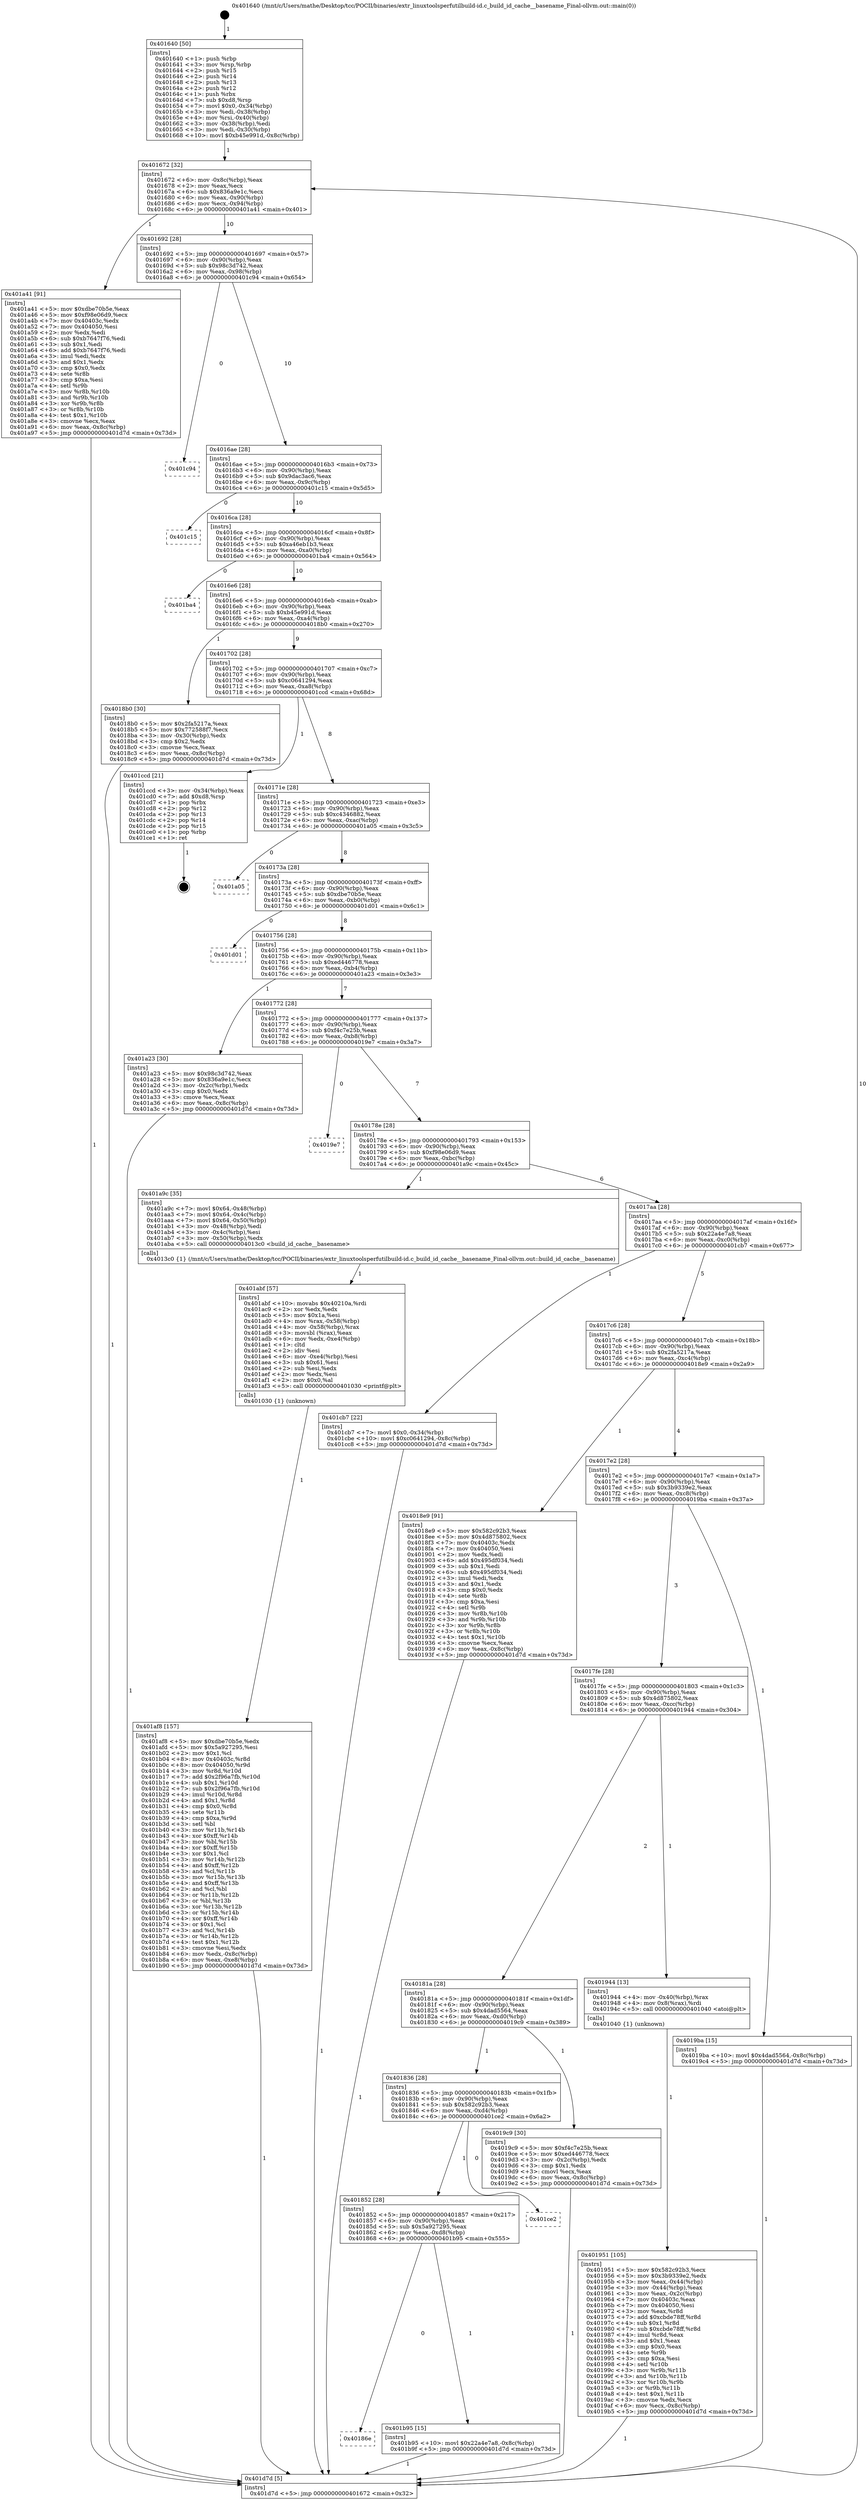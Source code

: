 digraph "0x401640" {
  label = "0x401640 (/mnt/c/Users/mathe/Desktop/tcc/POCII/binaries/extr_linuxtoolsperfutilbuild-id.c_build_id_cache__basename_Final-ollvm.out::main(0))"
  labelloc = "t"
  node[shape=record]

  Entry [label="",width=0.3,height=0.3,shape=circle,fillcolor=black,style=filled]
  "0x401672" [label="{
     0x401672 [32]\l
     | [instrs]\l
     &nbsp;&nbsp;0x401672 \<+6\>: mov -0x8c(%rbp),%eax\l
     &nbsp;&nbsp;0x401678 \<+2\>: mov %eax,%ecx\l
     &nbsp;&nbsp;0x40167a \<+6\>: sub $0x836a9e1c,%ecx\l
     &nbsp;&nbsp;0x401680 \<+6\>: mov %eax,-0x90(%rbp)\l
     &nbsp;&nbsp;0x401686 \<+6\>: mov %ecx,-0x94(%rbp)\l
     &nbsp;&nbsp;0x40168c \<+6\>: je 0000000000401a41 \<main+0x401\>\l
  }"]
  "0x401a41" [label="{
     0x401a41 [91]\l
     | [instrs]\l
     &nbsp;&nbsp;0x401a41 \<+5\>: mov $0xdbe70b5e,%eax\l
     &nbsp;&nbsp;0x401a46 \<+5\>: mov $0xf98e06d9,%ecx\l
     &nbsp;&nbsp;0x401a4b \<+7\>: mov 0x40403c,%edx\l
     &nbsp;&nbsp;0x401a52 \<+7\>: mov 0x404050,%esi\l
     &nbsp;&nbsp;0x401a59 \<+2\>: mov %edx,%edi\l
     &nbsp;&nbsp;0x401a5b \<+6\>: sub $0xb7647f76,%edi\l
     &nbsp;&nbsp;0x401a61 \<+3\>: sub $0x1,%edi\l
     &nbsp;&nbsp;0x401a64 \<+6\>: add $0xb7647f76,%edi\l
     &nbsp;&nbsp;0x401a6a \<+3\>: imul %edi,%edx\l
     &nbsp;&nbsp;0x401a6d \<+3\>: and $0x1,%edx\l
     &nbsp;&nbsp;0x401a70 \<+3\>: cmp $0x0,%edx\l
     &nbsp;&nbsp;0x401a73 \<+4\>: sete %r8b\l
     &nbsp;&nbsp;0x401a77 \<+3\>: cmp $0xa,%esi\l
     &nbsp;&nbsp;0x401a7a \<+4\>: setl %r9b\l
     &nbsp;&nbsp;0x401a7e \<+3\>: mov %r8b,%r10b\l
     &nbsp;&nbsp;0x401a81 \<+3\>: and %r9b,%r10b\l
     &nbsp;&nbsp;0x401a84 \<+3\>: xor %r9b,%r8b\l
     &nbsp;&nbsp;0x401a87 \<+3\>: or %r8b,%r10b\l
     &nbsp;&nbsp;0x401a8a \<+4\>: test $0x1,%r10b\l
     &nbsp;&nbsp;0x401a8e \<+3\>: cmovne %ecx,%eax\l
     &nbsp;&nbsp;0x401a91 \<+6\>: mov %eax,-0x8c(%rbp)\l
     &nbsp;&nbsp;0x401a97 \<+5\>: jmp 0000000000401d7d \<main+0x73d\>\l
  }"]
  "0x401692" [label="{
     0x401692 [28]\l
     | [instrs]\l
     &nbsp;&nbsp;0x401692 \<+5\>: jmp 0000000000401697 \<main+0x57\>\l
     &nbsp;&nbsp;0x401697 \<+6\>: mov -0x90(%rbp),%eax\l
     &nbsp;&nbsp;0x40169d \<+5\>: sub $0x98c3d742,%eax\l
     &nbsp;&nbsp;0x4016a2 \<+6\>: mov %eax,-0x98(%rbp)\l
     &nbsp;&nbsp;0x4016a8 \<+6\>: je 0000000000401c94 \<main+0x654\>\l
  }"]
  Exit [label="",width=0.3,height=0.3,shape=circle,fillcolor=black,style=filled,peripheries=2]
  "0x401c94" [label="{
     0x401c94\l
  }", style=dashed]
  "0x4016ae" [label="{
     0x4016ae [28]\l
     | [instrs]\l
     &nbsp;&nbsp;0x4016ae \<+5\>: jmp 00000000004016b3 \<main+0x73\>\l
     &nbsp;&nbsp;0x4016b3 \<+6\>: mov -0x90(%rbp),%eax\l
     &nbsp;&nbsp;0x4016b9 \<+5\>: sub $0x9dac3ac6,%eax\l
     &nbsp;&nbsp;0x4016be \<+6\>: mov %eax,-0x9c(%rbp)\l
     &nbsp;&nbsp;0x4016c4 \<+6\>: je 0000000000401c15 \<main+0x5d5\>\l
  }"]
  "0x40186e" [label="{
     0x40186e\l
  }", style=dashed]
  "0x401c15" [label="{
     0x401c15\l
  }", style=dashed]
  "0x4016ca" [label="{
     0x4016ca [28]\l
     | [instrs]\l
     &nbsp;&nbsp;0x4016ca \<+5\>: jmp 00000000004016cf \<main+0x8f\>\l
     &nbsp;&nbsp;0x4016cf \<+6\>: mov -0x90(%rbp),%eax\l
     &nbsp;&nbsp;0x4016d5 \<+5\>: sub $0xa46eb1b3,%eax\l
     &nbsp;&nbsp;0x4016da \<+6\>: mov %eax,-0xa0(%rbp)\l
     &nbsp;&nbsp;0x4016e0 \<+6\>: je 0000000000401ba4 \<main+0x564\>\l
  }"]
  "0x401b95" [label="{
     0x401b95 [15]\l
     | [instrs]\l
     &nbsp;&nbsp;0x401b95 \<+10\>: movl $0x22a4e7a8,-0x8c(%rbp)\l
     &nbsp;&nbsp;0x401b9f \<+5\>: jmp 0000000000401d7d \<main+0x73d\>\l
  }"]
  "0x401ba4" [label="{
     0x401ba4\l
  }", style=dashed]
  "0x4016e6" [label="{
     0x4016e6 [28]\l
     | [instrs]\l
     &nbsp;&nbsp;0x4016e6 \<+5\>: jmp 00000000004016eb \<main+0xab\>\l
     &nbsp;&nbsp;0x4016eb \<+6\>: mov -0x90(%rbp),%eax\l
     &nbsp;&nbsp;0x4016f1 \<+5\>: sub $0xb45e991d,%eax\l
     &nbsp;&nbsp;0x4016f6 \<+6\>: mov %eax,-0xa4(%rbp)\l
     &nbsp;&nbsp;0x4016fc \<+6\>: je 00000000004018b0 \<main+0x270\>\l
  }"]
  "0x401852" [label="{
     0x401852 [28]\l
     | [instrs]\l
     &nbsp;&nbsp;0x401852 \<+5\>: jmp 0000000000401857 \<main+0x217\>\l
     &nbsp;&nbsp;0x401857 \<+6\>: mov -0x90(%rbp),%eax\l
     &nbsp;&nbsp;0x40185d \<+5\>: sub $0x5a927295,%eax\l
     &nbsp;&nbsp;0x401862 \<+6\>: mov %eax,-0xd8(%rbp)\l
     &nbsp;&nbsp;0x401868 \<+6\>: je 0000000000401b95 \<main+0x555\>\l
  }"]
  "0x4018b0" [label="{
     0x4018b0 [30]\l
     | [instrs]\l
     &nbsp;&nbsp;0x4018b0 \<+5\>: mov $0x2fa5217a,%eax\l
     &nbsp;&nbsp;0x4018b5 \<+5\>: mov $0x772588f7,%ecx\l
     &nbsp;&nbsp;0x4018ba \<+3\>: mov -0x30(%rbp),%edx\l
     &nbsp;&nbsp;0x4018bd \<+3\>: cmp $0x2,%edx\l
     &nbsp;&nbsp;0x4018c0 \<+3\>: cmovne %ecx,%eax\l
     &nbsp;&nbsp;0x4018c3 \<+6\>: mov %eax,-0x8c(%rbp)\l
     &nbsp;&nbsp;0x4018c9 \<+5\>: jmp 0000000000401d7d \<main+0x73d\>\l
  }"]
  "0x401702" [label="{
     0x401702 [28]\l
     | [instrs]\l
     &nbsp;&nbsp;0x401702 \<+5\>: jmp 0000000000401707 \<main+0xc7\>\l
     &nbsp;&nbsp;0x401707 \<+6\>: mov -0x90(%rbp),%eax\l
     &nbsp;&nbsp;0x40170d \<+5\>: sub $0xc0641294,%eax\l
     &nbsp;&nbsp;0x401712 \<+6\>: mov %eax,-0xa8(%rbp)\l
     &nbsp;&nbsp;0x401718 \<+6\>: je 0000000000401ccd \<main+0x68d\>\l
  }"]
  "0x401d7d" [label="{
     0x401d7d [5]\l
     | [instrs]\l
     &nbsp;&nbsp;0x401d7d \<+5\>: jmp 0000000000401672 \<main+0x32\>\l
  }"]
  "0x401640" [label="{
     0x401640 [50]\l
     | [instrs]\l
     &nbsp;&nbsp;0x401640 \<+1\>: push %rbp\l
     &nbsp;&nbsp;0x401641 \<+3\>: mov %rsp,%rbp\l
     &nbsp;&nbsp;0x401644 \<+2\>: push %r15\l
     &nbsp;&nbsp;0x401646 \<+2\>: push %r14\l
     &nbsp;&nbsp;0x401648 \<+2\>: push %r13\l
     &nbsp;&nbsp;0x40164a \<+2\>: push %r12\l
     &nbsp;&nbsp;0x40164c \<+1\>: push %rbx\l
     &nbsp;&nbsp;0x40164d \<+7\>: sub $0xd8,%rsp\l
     &nbsp;&nbsp;0x401654 \<+7\>: movl $0x0,-0x34(%rbp)\l
     &nbsp;&nbsp;0x40165b \<+3\>: mov %edi,-0x38(%rbp)\l
     &nbsp;&nbsp;0x40165e \<+4\>: mov %rsi,-0x40(%rbp)\l
     &nbsp;&nbsp;0x401662 \<+3\>: mov -0x38(%rbp),%edi\l
     &nbsp;&nbsp;0x401665 \<+3\>: mov %edi,-0x30(%rbp)\l
     &nbsp;&nbsp;0x401668 \<+10\>: movl $0xb45e991d,-0x8c(%rbp)\l
  }"]
  "0x401ce2" [label="{
     0x401ce2\l
  }", style=dashed]
  "0x401ccd" [label="{
     0x401ccd [21]\l
     | [instrs]\l
     &nbsp;&nbsp;0x401ccd \<+3\>: mov -0x34(%rbp),%eax\l
     &nbsp;&nbsp;0x401cd0 \<+7\>: add $0xd8,%rsp\l
     &nbsp;&nbsp;0x401cd7 \<+1\>: pop %rbx\l
     &nbsp;&nbsp;0x401cd8 \<+2\>: pop %r12\l
     &nbsp;&nbsp;0x401cda \<+2\>: pop %r13\l
     &nbsp;&nbsp;0x401cdc \<+2\>: pop %r14\l
     &nbsp;&nbsp;0x401cde \<+2\>: pop %r15\l
     &nbsp;&nbsp;0x401ce0 \<+1\>: pop %rbp\l
     &nbsp;&nbsp;0x401ce1 \<+1\>: ret\l
  }"]
  "0x40171e" [label="{
     0x40171e [28]\l
     | [instrs]\l
     &nbsp;&nbsp;0x40171e \<+5\>: jmp 0000000000401723 \<main+0xe3\>\l
     &nbsp;&nbsp;0x401723 \<+6\>: mov -0x90(%rbp),%eax\l
     &nbsp;&nbsp;0x401729 \<+5\>: sub $0xc4346882,%eax\l
     &nbsp;&nbsp;0x40172e \<+6\>: mov %eax,-0xac(%rbp)\l
     &nbsp;&nbsp;0x401734 \<+6\>: je 0000000000401a05 \<main+0x3c5\>\l
  }"]
  "0x401af8" [label="{
     0x401af8 [157]\l
     | [instrs]\l
     &nbsp;&nbsp;0x401af8 \<+5\>: mov $0xdbe70b5e,%edx\l
     &nbsp;&nbsp;0x401afd \<+5\>: mov $0x5a927295,%esi\l
     &nbsp;&nbsp;0x401b02 \<+2\>: mov $0x1,%cl\l
     &nbsp;&nbsp;0x401b04 \<+8\>: mov 0x40403c,%r8d\l
     &nbsp;&nbsp;0x401b0c \<+8\>: mov 0x404050,%r9d\l
     &nbsp;&nbsp;0x401b14 \<+3\>: mov %r8d,%r10d\l
     &nbsp;&nbsp;0x401b17 \<+7\>: add $0x2f96a7fb,%r10d\l
     &nbsp;&nbsp;0x401b1e \<+4\>: sub $0x1,%r10d\l
     &nbsp;&nbsp;0x401b22 \<+7\>: sub $0x2f96a7fb,%r10d\l
     &nbsp;&nbsp;0x401b29 \<+4\>: imul %r10d,%r8d\l
     &nbsp;&nbsp;0x401b2d \<+4\>: and $0x1,%r8d\l
     &nbsp;&nbsp;0x401b31 \<+4\>: cmp $0x0,%r8d\l
     &nbsp;&nbsp;0x401b35 \<+4\>: sete %r11b\l
     &nbsp;&nbsp;0x401b39 \<+4\>: cmp $0xa,%r9d\l
     &nbsp;&nbsp;0x401b3d \<+3\>: setl %bl\l
     &nbsp;&nbsp;0x401b40 \<+3\>: mov %r11b,%r14b\l
     &nbsp;&nbsp;0x401b43 \<+4\>: xor $0xff,%r14b\l
     &nbsp;&nbsp;0x401b47 \<+3\>: mov %bl,%r15b\l
     &nbsp;&nbsp;0x401b4a \<+4\>: xor $0xff,%r15b\l
     &nbsp;&nbsp;0x401b4e \<+3\>: xor $0x1,%cl\l
     &nbsp;&nbsp;0x401b51 \<+3\>: mov %r14b,%r12b\l
     &nbsp;&nbsp;0x401b54 \<+4\>: and $0xff,%r12b\l
     &nbsp;&nbsp;0x401b58 \<+3\>: and %cl,%r11b\l
     &nbsp;&nbsp;0x401b5b \<+3\>: mov %r15b,%r13b\l
     &nbsp;&nbsp;0x401b5e \<+4\>: and $0xff,%r13b\l
     &nbsp;&nbsp;0x401b62 \<+2\>: and %cl,%bl\l
     &nbsp;&nbsp;0x401b64 \<+3\>: or %r11b,%r12b\l
     &nbsp;&nbsp;0x401b67 \<+3\>: or %bl,%r13b\l
     &nbsp;&nbsp;0x401b6a \<+3\>: xor %r13b,%r12b\l
     &nbsp;&nbsp;0x401b6d \<+3\>: or %r15b,%r14b\l
     &nbsp;&nbsp;0x401b70 \<+4\>: xor $0xff,%r14b\l
     &nbsp;&nbsp;0x401b74 \<+3\>: or $0x1,%cl\l
     &nbsp;&nbsp;0x401b77 \<+3\>: and %cl,%r14b\l
     &nbsp;&nbsp;0x401b7a \<+3\>: or %r14b,%r12b\l
     &nbsp;&nbsp;0x401b7d \<+4\>: test $0x1,%r12b\l
     &nbsp;&nbsp;0x401b81 \<+3\>: cmovne %esi,%edx\l
     &nbsp;&nbsp;0x401b84 \<+6\>: mov %edx,-0x8c(%rbp)\l
     &nbsp;&nbsp;0x401b8a \<+6\>: mov %eax,-0xe8(%rbp)\l
     &nbsp;&nbsp;0x401b90 \<+5\>: jmp 0000000000401d7d \<main+0x73d\>\l
  }"]
  "0x401a05" [label="{
     0x401a05\l
  }", style=dashed]
  "0x40173a" [label="{
     0x40173a [28]\l
     | [instrs]\l
     &nbsp;&nbsp;0x40173a \<+5\>: jmp 000000000040173f \<main+0xff\>\l
     &nbsp;&nbsp;0x40173f \<+6\>: mov -0x90(%rbp),%eax\l
     &nbsp;&nbsp;0x401745 \<+5\>: sub $0xdbe70b5e,%eax\l
     &nbsp;&nbsp;0x40174a \<+6\>: mov %eax,-0xb0(%rbp)\l
     &nbsp;&nbsp;0x401750 \<+6\>: je 0000000000401d01 \<main+0x6c1\>\l
  }"]
  "0x401abf" [label="{
     0x401abf [57]\l
     | [instrs]\l
     &nbsp;&nbsp;0x401abf \<+10\>: movabs $0x40210a,%rdi\l
     &nbsp;&nbsp;0x401ac9 \<+2\>: xor %edx,%edx\l
     &nbsp;&nbsp;0x401acb \<+5\>: mov $0x1a,%esi\l
     &nbsp;&nbsp;0x401ad0 \<+4\>: mov %rax,-0x58(%rbp)\l
     &nbsp;&nbsp;0x401ad4 \<+4\>: mov -0x58(%rbp),%rax\l
     &nbsp;&nbsp;0x401ad8 \<+3\>: movsbl (%rax),%eax\l
     &nbsp;&nbsp;0x401adb \<+6\>: mov %edx,-0xe4(%rbp)\l
     &nbsp;&nbsp;0x401ae1 \<+1\>: cltd\l
     &nbsp;&nbsp;0x401ae2 \<+2\>: idiv %esi\l
     &nbsp;&nbsp;0x401ae4 \<+6\>: mov -0xe4(%rbp),%esi\l
     &nbsp;&nbsp;0x401aea \<+3\>: sub $0x61,%esi\l
     &nbsp;&nbsp;0x401aed \<+2\>: sub %esi,%edx\l
     &nbsp;&nbsp;0x401aef \<+2\>: mov %edx,%esi\l
     &nbsp;&nbsp;0x401af1 \<+2\>: mov $0x0,%al\l
     &nbsp;&nbsp;0x401af3 \<+5\>: call 0000000000401030 \<printf@plt\>\l
     | [calls]\l
     &nbsp;&nbsp;0x401030 \{1\} (unknown)\l
  }"]
  "0x401d01" [label="{
     0x401d01\l
  }", style=dashed]
  "0x401756" [label="{
     0x401756 [28]\l
     | [instrs]\l
     &nbsp;&nbsp;0x401756 \<+5\>: jmp 000000000040175b \<main+0x11b\>\l
     &nbsp;&nbsp;0x40175b \<+6\>: mov -0x90(%rbp),%eax\l
     &nbsp;&nbsp;0x401761 \<+5\>: sub $0xed446778,%eax\l
     &nbsp;&nbsp;0x401766 \<+6\>: mov %eax,-0xb4(%rbp)\l
     &nbsp;&nbsp;0x40176c \<+6\>: je 0000000000401a23 \<main+0x3e3\>\l
  }"]
  "0x401836" [label="{
     0x401836 [28]\l
     | [instrs]\l
     &nbsp;&nbsp;0x401836 \<+5\>: jmp 000000000040183b \<main+0x1fb\>\l
     &nbsp;&nbsp;0x40183b \<+6\>: mov -0x90(%rbp),%eax\l
     &nbsp;&nbsp;0x401841 \<+5\>: sub $0x582c92b3,%eax\l
     &nbsp;&nbsp;0x401846 \<+6\>: mov %eax,-0xd4(%rbp)\l
     &nbsp;&nbsp;0x40184c \<+6\>: je 0000000000401ce2 \<main+0x6a2\>\l
  }"]
  "0x401a23" [label="{
     0x401a23 [30]\l
     | [instrs]\l
     &nbsp;&nbsp;0x401a23 \<+5\>: mov $0x98c3d742,%eax\l
     &nbsp;&nbsp;0x401a28 \<+5\>: mov $0x836a9e1c,%ecx\l
     &nbsp;&nbsp;0x401a2d \<+3\>: mov -0x2c(%rbp),%edx\l
     &nbsp;&nbsp;0x401a30 \<+3\>: cmp $0x0,%edx\l
     &nbsp;&nbsp;0x401a33 \<+3\>: cmove %ecx,%eax\l
     &nbsp;&nbsp;0x401a36 \<+6\>: mov %eax,-0x8c(%rbp)\l
     &nbsp;&nbsp;0x401a3c \<+5\>: jmp 0000000000401d7d \<main+0x73d\>\l
  }"]
  "0x401772" [label="{
     0x401772 [28]\l
     | [instrs]\l
     &nbsp;&nbsp;0x401772 \<+5\>: jmp 0000000000401777 \<main+0x137\>\l
     &nbsp;&nbsp;0x401777 \<+6\>: mov -0x90(%rbp),%eax\l
     &nbsp;&nbsp;0x40177d \<+5\>: sub $0xf4c7e25b,%eax\l
     &nbsp;&nbsp;0x401782 \<+6\>: mov %eax,-0xb8(%rbp)\l
     &nbsp;&nbsp;0x401788 \<+6\>: je 00000000004019e7 \<main+0x3a7\>\l
  }"]
  "0x4019c9" [label="{
     0x4019c9 [30]\l
     | [instrs]\l
     &nbsp;&nbsp;0x4019c9 \<+5\>: mov $0xf4c7e25b,%eax\l
     &nbsp;&nbsp;0x4019ce \<+5\>: mov $0xed446778,%ecx\l
     &nbsp;&nbsp;0x4019d3 \<+3\>: mov -0x2c(%rbp),%edx\l
     &nbsp;&nbsp;0x4019d6 \<+3\>: cmp $0x1,%edx\l
     &nbsp;&nbsp;0x4019d9 \<+3\>: cmovl %ecx,%eax\l
     &nbsp;&nbsp;0x4019dc \<+6\>: mov %eax,-0x8c(%rbp)\l
     &nbsp;&nbsp;0x4019e2 \<+5\>: jmp 0000000000401d7d \<main+0x73d\>\l
  }"]
  "0x4019e7" [label="{
     0x4019e7\l
  }", style=dashed]
  "0x40178e" [label="{
     0x40178e [28]\l
     | [instrs]\l
     &nbsp;&nbsp;0x40178e \<+5\>: jmp 0000000000401793 \<main+0x153\>\l
     &nbsp;&nbsp;0x401793 \<+6\>: mov -0x90(%rbp),%eax\l
     &nbsp;&nbsp;0x401799 \<+5\>: sub $0xf98e06d9,%eax\l
     &nbsp;&nbsp;0x40179e \<+6\>: mov %eax,-0xbc(%rbp)\l
     &nbsp;&nbsp;0x4017a4 \<+6\>: je 0000000000401a9c \<main+0x45c\>\l
  }"]
  "0x401951" [label="{
     0x401951 [105]\l
     | [instrs]\l
     &nbsp;&nbsp;0x401951 \<+5\>: mov $0x582c92b3,%ecx\l
     &nbsp;&nbsp;0x401956 \<+5\>: mov $0x3b9339e2,%edx\l
     &nbsp;&nbsp;0x40195b \<+3\>: mov %eax,-0x44(%rbp)\l
     &nbsp;&nbsp;0x40195e \<+3\>: mov -0x44(%rbp),%eax\l
     &nbsp;&nbsp;0x401961 \<+3\>: mov %eax,-0x2c(%rbp)\l
     &nbsp;&nbsp;0x401964 \<+7\>: mov 0x40403c,%eax\l
     &nbsp;&nbsp;0x40196b \<+7\>: mov 0x404050,%esi\l
     &nbsp;&nbsp;0x401972 \<+3\>: mov %eax,%r8d\l
     &nbsp;&nbsp;0x401975 \<+7\>: add $0xcbde78ff,%r8d\l
     &nbsp;&nbsp;0x40197c \<+4\>: sub $0x1,%r8d\l
     &nbsp;&nbsp;0x401980 \<+7\>: sub $0xcbde78ff,%r8d\l
     &nbsp;&nbsp;0x401987 \<+4\>: imul %r8d,%eax\l
     &nbsp;&nbsp;0x40198b \<+3\>: and $0x1,%eax\l
     &nbsp;&nbsp;0x40198e \<+3\>: cmp $0x0,%eax\l
     &nbsp;&nbsp;0x401991 \<+4\>: sete %r9b\l
     &nbsp;&nbsp;0x401995 \<+3\>: cmp $0xa,%esi\l
     &nbsp;&nbsp;0x401998 \<+4\>: setl %r10b\l
     &nbsp;&nbsp;0x40199c \<+3\>: mov %r9b,%r11b\l
     &nbsp;&nbsp;0x40199f \<+3\>: and %r10b,%r11b\l
     &nbsp;&nbsp;0x4019a2 \<+3\>: xor %r10b,%r9b\l
     &nbsp;&nbsp;0x4019a5 \<+3\>: or %r9b,%r11b\l
     &nbsp;&nbsp;0x4019a8 \<+4\>: test $0x1,%r11b\l
     &nbsp;&nbsp;0x4019ac \<+3\>: cmovne %edx,%ecx\l
     &nbsp;&nbsp;0x4019af \<+6\>: mov %ecx,-0x8c(%rbp)\l
     &nbsp;&nbsp;0x4019b5 \<+5\>: jmp 0000000000401d7d \<main+0x73d\>\l
  }"]
  "0x401a9c" [label="{
     0x401a9c [35]\l
     | [instrs]\l
     &nbsp;&nbsp;0x401a9c \<+7\>: movl $0x64,-0x48(%rbp)\l
     &nbsp;&nbsp;0x401aa3 \<+7\>: movl $0x64,-0x4c(%rbp)\l
     &nbsp;&nbsp;0x401aaa \<+7\>: movl $0x64,-0x50(%rbp)\l
     &nbsp;&nbsp;0x401ab1 \<+3\>: mov -0x48(%rbp),%edi\l
     &nbsp;&nbsp;0x401ab4 \<+3\>: mov -0x4c(%rbp),%esi\l
     &nbsp;&nbsp;0x401ab7 \<+3\>: mov -0x50(%rbp),%edx\l
     &nbsp;&nbsp;0x401aba \<+5\>: call 00000000004013c0 \<build_id_cache__basename\>\l
     | [calls]\l
     &nbsp;&nbsp;0x4013c0 \{1\} (/mnt/c/Users/mathe/Desktop/tcc/POCII/binaries/extr_linuxtoolsperfutilbuild-id.c_build_id_cache__basename_Final-ollvm.out::build_id_cache__basename)\l
  }"]
  "0x4017aa" [label="{
     0x4017aa [28]\l
     | [instrs]\l
     &nbsp;&nbsp;0x4017aa \<+5\>: jmp 00000000004017af \<main+0x16f\>\l
     &nbsp;&nbsp;0x4017af \<+6\>: mov -0x90(%rbp),%eax\l
     &nbsp;&nbsp;0x4017b5 \<+5\>: sub $0x22a4e7a8,%eax\l
     &nbsp;&nbsp;0x4017ba \<+6\>: mov %eax,-0xc0(%rbp)\l
     &nbsp;&nbsp;0x4017c0 \<+6\>: je 0000000000401cb7 \<main+0x677\>\l
  }"]
  "0x40181a" [label="{
     0x40181a [28]\l
     | [instrs]\l
     &nbsp;&nbsp;0x40181a \<+5\>: jmp 000000000040181f \<main+0x1df\>\l
     &nbsp;&nbsp;0x40181f \<+6\>: mov -0x90(%rbp),%eax\l
     &nbsp;&nbsp;0x401825 \<+5\>: sub $0x4dad5564,%eax\l
     &nbsp;&nbsp;0x40182a \<+6\>: mov %eax,-0xd0(%rbp)\l
     &nbsp;&nbsp;0x401830 \<+6\>: je 00000000004019c9 \<main+0x389\>\l
  }"]
  "0x401cb7" [label="{
     0x401cb7 [22]\l
     | [instrs]\l
     &nbsp;&nbsp;0x401cb7 \<+7\>: movl $0x0,-0x34(%rbp)\l
     &nbsp;&nbsp;0x401cbe \<+10\>: movl $0xc0641294,-0x8c(%rbp)\l
     &nbsp;&nbsp;0x401cc8 \<+5\>: jmp 0000000000401d7d \<main+0x73d\>\l
  }"]
  "0x4017c6" [label="{
     0x4017c6 [28]\l
     | [instrs]\l
     &nbsp;&nbsp;0x4017c6 \<+5\>: jmp 00000000004017cb \<main+0x18b\>\l
     &nbsp;&nbsp;0x4017cb \<+6\>: mov -0x90(%rbp),%eax\l
     &nbsp;&nbsp;0x4017d1 \<+5\>: sub $0x2fa5217a,%eax\l
     &nbsp;&nbsp;0x4017d6 \<+6\>: mov %eax,-0xc4(%rbp)\l
     &nbsp;&nbsp;0x4017dc \<+6\>: je 00000000004018e9 \<main+0x2a9\>\l
  }"]
  "0x401944" [label="{
     0x401944 [13]\l
     | [instrs]\l
     &nbsp;&nbsp;0x401944 \<+4\>: mov -0x40(%rbp),%rax\l
     &nbsp;&nbsp;0x401948 \<+4\>: mov 0x8(%rax),%rdi\l
     &nbsp;&nbsp;0x40194c \<+5\>: call 0000000000401040 \<atoi@plt\>\l
     | [calls]\l
     &nbsp;&nbsp;0x401040 \{1\} (unknown)\l
  }"]
  "0x4018e9" [label="{
     0x4018e9 [91]\l
     | [instrs]\l
     &nbsp;&nbsp;0x4018e9 \<+5\>: mov $0x582c92b3,%eax\l
     &nbsp;&nbsp;0x4018ee \<+5\>: mov $0x4d875802,%ecx\l
     &nbsp;&nbsp;0x4018f3 \<+7\>: mov 0x40403c,%edx\l
     &nbsp;&nbsp;0x4018fa \<+7\>: mov 0x404050,%esi\l
     &nbsp;&nbsp;0x401901 \<+2\>: mov %edx,%edi\l
     &nbsp;&nbsp;0x401903 \<+6\>: add $0x495df034,%edi\l
     &nbsp;&nbsp;0x401909 \<+3\>: sub $0x1,%edi\l
     &nbsp;&nbsp;0x40190c \<+6\>: sub $0x495df034,%edi\l
     &nbsp;&nbsp;0x401912 \<+3\>: imul %edi,%edx\l
     &nbsp;&nbsp;0x401915 \<+3\>: and $0x1,%edx\l
     &nbsp;&nbsp;0x401918 \<+3\>: cmp $0x0,%edx\l
     &nbsp;&nbsp;0x40191b \<+4\>: sete %r8b\l
     &nbsp;&nbsp;0x40191f \<+3\>: cmp $0xa,%esi\l
     &nbsp;&nbsp;0x401922 \<+4\>: setl %r9b\l
     &nbsp;&nbsp;0x401926 \<+3\>: mov %r8b,%r10b\l
     &nbsp;&nbsp;0x401929 \<+3\>: and %r9b,%r10b\l
     &nbsp;&nbsp;0x40192c \<+3\>: xor %r9b,%r8b\l
     &nbsp;&nbsp;0x40192f \<+3\>: or %r8b,%r10b\l
     &nbsp;&nbsp;0x401932 \<+4\>: test $0x1,%r10b\l
     &nbsp;&nbsp;0x401936 \<+3\>: cmovne %ecx,%eax\l
     &nbsp;&nbsp;0x401939 \<+6\>: mov %eax,-0x8c(%rbp)\l
     &nbsp;&nbsp;0x40193f \<+5\>: jmp 0000000000401d7d \<main+0x73d\>\l
  }"]
  "0x4017e2" [label="{
     0x4017e2 [28]\l
     | [instrs]\l
     &nbsp;&nbsp;0x4017e2 \<+5\>: jmp 00000000004017e7 \<main+0x1a7\>\l
     &nbsp;&nbsp;0x4017e7 \<+6\>: mov -0x90(%rbp),%eax\l
     &nbsp;&nbsp;0x4017ed \<+5\>: sub $0x3b9339e2,%eax\l
     &nbsp;&nbsp;0x4017f2 \<+6\>: mov %eax,-0xc8(%rbp)\l
     &nbsp;&nbsp;0x4017f8 \<+6\>: je 00000000004019ba \<main+0x37a\>\l
  }"]
  "0x4017fe" [label="{
     0x4017fe [28]\l
     | [instrs]\l
     &nbsp;&nbsp;0x4017fe \<+5\>: jmp 0000000000401803 \<main+0x1c3\>\l
     &nbsp;&nbsp;0x401803 \<+6\>: mov -0x90(%rbp),%eax\l
     &nbsp;&nbsp;0x401809 \<+5\>: sub $0x4d875802,%eax\l
     &nbsp;&nbsp;0x40180e \<+6\>: mov %eax,-0xcc(%rbp)\l
     &nbsp;&nbsp;0x401814 \<+6\>: je 0000000000401944 \<main+0x304\>\l
  }"]
  "0x4019ba" [label="{
     0x4019ba [15]\l
     | [instrs]\l
     &nbsp;&nbsp;0x4019ba \<+10\>: movl $0x4dad5564,-0x8c(%rbp)\l
     &nbsp;&nbsp;0x4019c4 \<+5\>: jmp 0000000000401d7d \<main+0x73d\>\l
  }"]
  Entry -> "0x401640" [label=" 1"]
  "0x401672" -> "0x401a41" [label=" 1"]
  "0x401672" -> "0x401692" [label=" 10"]
  "0x401ccd" -> Exit [label=" 1"]
  "0x401692" -> "0x401c94" [label=" 0"]
  "0x401692" -> "0x4016ae" [label=" 10"]
  "0x401cb7" -> "0x401d7d" [label=" 1"]
  "0x4016ae" -> "0x401c15" [label=" 0"]
  "0x4016ae" -> "0x4016ca" [label=" 10"]
  "0x401b95" -> "0x401d7d" [label=" 1"]
  "0x4016ca" -> "0x401ba4" [label=" 0"]
  "0x4016ca" -> "0x4016e6" [label=" 10"]
  "0x401852" -> "0x40186e" [label=" 0"]
  "0x4016e6" -> "0x4018b0" [label=" 1"]
  "0x4016e6" -> "0x401702" [label=" 9"]
  "0x4018b0" -> "0x401d7d" [label=" 1"]
  "0x401640" -> "0x401672" [label=" 1"]
  "0x401d7d" -> "0x401672" [label=" 10"]
  "0x401852" -> "0x401b95" [label=" 1"]
  "0x401702" -> "0x401ccd" [label=" 1"]
  "0x401702" -> "0x40171e" [label=" 8"]
  "0x401836" -> "0x401852" [label=" 1"]
  "0x40171e" -> "0x401a05" [label=" 0"]
  "0x40171e" -> "0x40173a" [label=" 8"]
  "0x401836" -> "0x401ce2" [label=" 0"]
  "0x40173a" -> "0x401d01" [label=" 0"]
  "0x40173a" -> "0x401756" [label=" 8"]
  "0x401af8" -> "0x401d7d" [label=" 1"]
  "0x401756" -> "0x401a23" [label=" 1"]
  "0x401756" -> "0x401772" [label=" 7"]
  "0x401abf" -> "0x401af8" [label=" 1"]
  "0x401772" -> "0x4019e7" [label=" 0"]
  "0x401772" -> "0x40178e" [label=" 7"]
  "0x401a9c" -> "0x401abf" [label=" 1"]
  "0x40178e" -> "0x401a9c" [label=" 1"]
  "0x40178e" -> "0x4017aa" [label=" 6"]
  "0x401a23" -> "0x401d7d" [label=" 1"]
  "0x4017aa" -> "0x401cb7" [label=" 1"]
  "0x4017aa" -> "0x4017c6" [label=" 5"]
  "0x4019c9" -> "0x401d7d" [label=" 1"]
  "0x4017c6" -> "0x4018e9" [label=" 1"]
  "0x4017c6" -> "0x4017e2" [label=" 4"]
  "0x4018e9" -> "0x401d7d" [label=" 1"]
  "0x40181a" -> "0x401836" [label=" 1"]
  "0x4017e2" -> "0x4019ba" [label=" 1"]
  "0x4017e2" -> "0x4017fe" [label=" 3"]
  "0x40181a" -> "0x4019c9" [label=" 1"]
  "0x4017fe" -> "0x401944" [label=" 1"]
  "0x4017fe" -> "0x40181a" [label=" 2"]
  "0x401944" -> "0x401951" [label=" 1"]
  "0x401951" -> "0x401d7d" [label=" 1"]
  "0x4019ba" -> "0x401d7d" [label=" 1"]
  "0x401a41" -> "0x401d7d" [label=" 1"]
}
